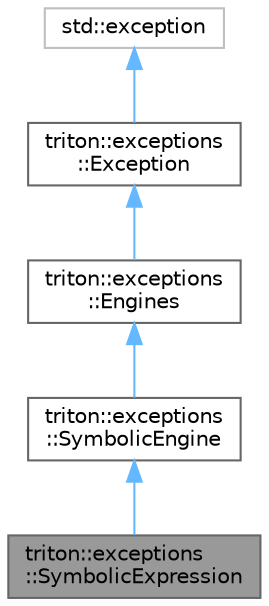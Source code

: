 digraph "triton::exceptions::SymbolicExpression"
{
 // LATEX_PDF_SIZE
  bgcolor="transparent";
  edge [fontname=Helvetica,fontsize=10,labelfontname=Helvetica,labelfontsize=10];
  node [fontname=Helvetica,fontsize=10,shape=box,height=0.2,width=0.4];
  Node1 [label="triton::exceptions\l::SymbolicExpression",height=0.2,width=0.4,color="gray40", fillcolor="grey60", style="filled", fontcolor="black",tooltip="The exception class used by symbolic expressions."];
  Node2 -> Node1 [dir="back",color="steelblue1",style="solid"];
  Node2 [label="triton::exceptions\l::SymbolicEngine",height=0.2,width=0.4,color="gray40", fillcolor="white", style="filled",URL="$classtriton_1_1exceptions_1_1SymbolicEngine.html",tooltip="The exception class used by the symbolic engine."];
  Node3 -> Node2 [dir="back",color="steelblue1",style="solid"];
  Node3 [label="triton::exceptions\l::Engines",height=0.2,width=0.4,color="gray40", fillcolor="white", style="filled",URL="$classtriton_1_1exceptions_1_1Engines.html",tooltip="The exception class used by all engines."];
  Node4 -> Node3 [dir="back",color="steelblue1",style="solid"];
  Node4 [label="triton::exceptions\l::Exception",height=0.2,width=0.4,color="gray40", fillcolor="white", style="filled",URL="$classtriton_1_1exceptions_1_1Exception.html",tooltip="The root class of all exceptions."];
  Node5 -> Node4 [dir="back",color="steelblue1",style="solid"];
  Node5 [label="std::exception",height=0.2,width=0.4,color="grey75", fillcolor="white", style="filled",tooltip=" "];
}
